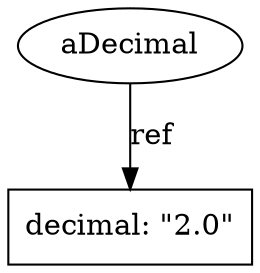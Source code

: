 digraph G {
    overlap=false;

    name3412320 [label="aDecimal", shape="ellipse"];
    "decimal_Decimal3664072" [label="decimal: \"2.0\"", shape="box"];

    name3412320 -> decimal_Decimal3664072 [label="ref"];

}
